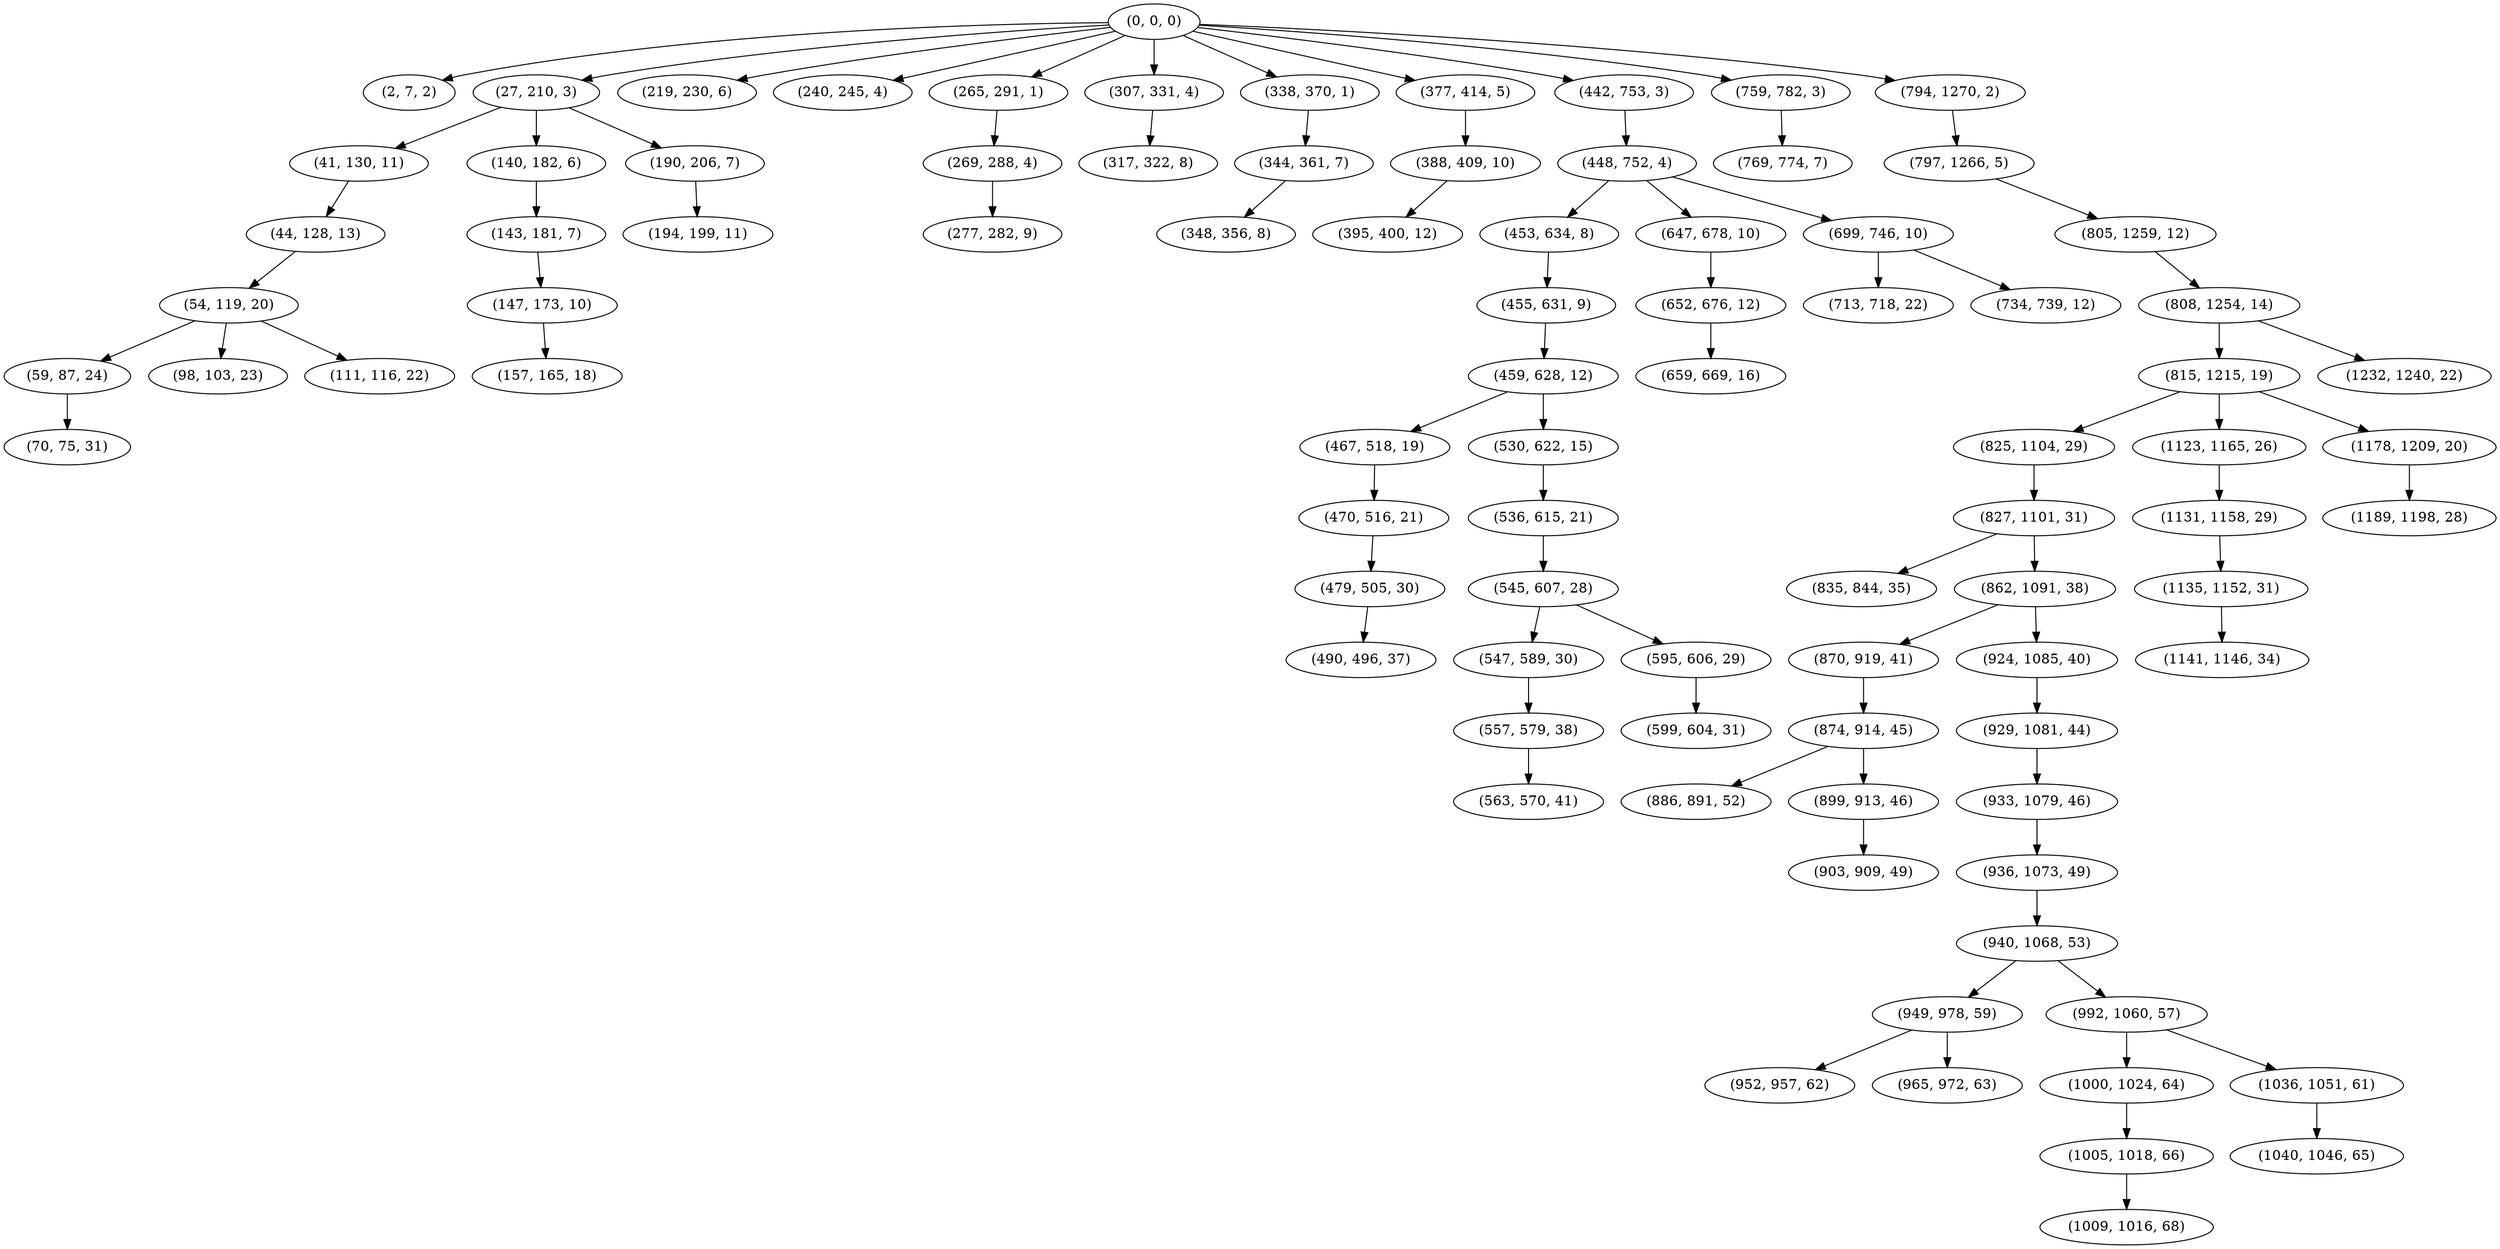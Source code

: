 digraph tree {
    "(0, 0, 0)";
    "(2, 7, 2)";
    "(27, 210, 3)";
    "(41, 130, 11)";
    "(44, 128, 13)";
    "(54, 119, 20)";
    "(59, 87, 24)";
    "(70, 75, 31)";
    "(98, 103, 23)";
    "(111, 116, 22)";
    "(140, 182, 6)";
    "(143, 181, 7)";
    "(147, 173, 10)";
    "(157, 165, 18)";
    "(190, 206, 7)";
    "(194, 199, 11)";
    "(219, 230, 6)";
    "(240, 245, 4)";
    "(265, 291, 1)";
    "(269, 288, 4)";
    "(277, 282, 9)";
    "(307, 331, 4)";
    "(317, 322, 8)";
    "(338, 370, 1)";
    "(344, 361, 7)";
    "(348, 356, 8)";
    "(377, 414, 5)";
    "(388, 409, 10)";
    "(395, 400, 12)";
    "(442, 753, 3)";
    "(448, 752, 4)";
    "(453, 634, 8)";
    "(455, 631, 9)";
    "(459, 628, 12)";
    "(467, 518, 19)";
    "(470, 516, 21)";
    "(479, 505, 30)";
    "(490, 496, 37)";
    "(530, 622, 15)";
    "(536, 615, 21)";
    "(545, 607, 28)";
    "(547, 589, 30)";
    "(557, 579, 38)";
    "(563, 570, 41)";
    "(595, 606, 29)";
    "(599, 604, 31)";
    "(647, 678, 10)";
    "(652, 676, 12)";
    "(659, 669, 16)";
    "(699, 746, 10)";
    "(713, 718, 22)";
    "(734, 739, 12)";
    "(759, 782, 3)";
    "(769, 774, 7)";
    "(794, 1270, 2)";
    "(797, 1266, 5)";
    "(805, 1259, 12)";
    "(808, 1254, 14)";
    "(815, 1215, 19)";
    "(825, 1104, 29)";
    "(827, 1101, 31)";
    "(835, 844, 35)";
    "(862, 1091, 38)";
    "(870, 919, 41)";
    "(874, 914, 45)";
    "(886, 891, 52)";
    "(899, 913, 46)";
    "(903, 909, 49)";
    "(924, 1085, 40)";
    "(929, 1081, 44)";
    "(933, 1079, 46)";
    "(936, 1073, 49)";
    "(940, 1068, 53)";
    "(949, 978, 59)";
    "(952, 957, 62)";
    "(965, 972, 63)";
    "(992, 1060, 57)";
    "(1000, 1024, 64)";
    "(1005, 1018, 66)";
    "(1009, 1016, 68)";
    "(1036, 1051, 61)";
    "(1040, 1046, 65)";
    "(1123, 1165, 26)";
    "(1131, 1158, 29)";
    "(1135, 1152, 31)";
    "(1141, 1146, 34)";
    "(1178, 1209, 20)";
    "(1189, 1198, 28)";
    "(1232, 1240, 22)";
    "(0, 0, 0)" -> "(2, 7, 2)";
    "(0, 0, 0)" -> "(27, 210, 3)";
    "(0, 0, 0)" -> "(219, 230, 6)";
    "(0, 0, 0)" -> "(240, 245, 4)";
    "(0, 0, 0)" -> "(265, 291, 1)";
    "(0, 0, 0)" -> "(307, 331, 4)";
    "(0, 0, 0)" -> "(338, 370, 1)";
    "(0, 0, 0)" -> "(377, 414, 5)";
    "(0, 0, 0)" -> "(442, 753, 3)";
    "(0, 0, 0)" -> "(759, 782, 3)";
    "(0, 0, 0)" -> "(794, 1270, 2)";
    "(27, 210, 3)" -> "(41, 130, 11)";
    "(27, 210, 3)" -> "(140, 182, 6)";
    "(27, 210, 3)" -> "(190, 206, 7)";
    "(41, 130, 11)" -> "(44, 128, 13)";
    "(44, 128, 13)" -> "(54, 119, 20)";
    "(54, 119, 20)" -> "(59, 87, 24)";
    "(54, 119, 20)" -> "(98, 103, 23)";
    "(54, 119, 20)" -> "(111, 116, 22)";
    "(59, 87, 24)" -> "(70, 75, 31)";
    "(140, 182, 6)" -> "(143, 181, 7)";
    "(143, 181, 7)" -> "(147, 173, 10)";
    "(147, 173, 10)" -> "(157, 165, 18)";
    "(190, 206, 7)" -> "(194, 199, 11)";
    "(265, 291, 1)" -> "(269, 288, 4)";
    "(269, 288, 4)" -> "(277, 282, 9)";
    "(307, 331, 4)" -> "(317, 322, 8)";
    "(338, 370, 1)" -> "(344, 361, 7)";
    "(344, 361, 7)" -> "(348, 356, 8)";
    "(377, 414, 5)" -> "(388, 409, 10)";
    "(388, 409, 10)" -> "(395, 400, 12)";
    "(442, 753, 3)" -> "(448, 752, 4)";
    "(448, 752, 4)" -> "(453, 634, 8)";
    "(448, 752, 4)" -> "(647, 678, 10)";
    "(448, 752, 4)" -> "(699, 746, 10)";
    "(453, 634, 8)" -> "(455, 631, 9)";
    "(455, 631, 9)" -> "(459, 628, 12)";
    "(459, 628, 12)" -> "(467, 518, 19)";
    "(459, 628, 12)" -> "(530, 622, 15)";
    "(467, 518, 19)" -> "(470, 516, 21)";
    "(470, 516, 21)" -> "(479, 505, 30)";
    "(479, 505, 30)" -> "(490, 496, 37)";
    "(530, 622, 15)" -> "(536, 615, 21)";
    "(536, 615, 21)" -> "(545, 607, 28)";
    "(545, 607, 28)" -> "(547, 589, 30)";
    "(545, 607, 28)" -> "(595, 606, 29)";
    "(547, 589, 30)" -> "(557, 579, 38)";
    "(557, 579, 38)" -> "(563, 570, 41)";
    "(595, 606, 29)" -> "(599, 604, 31)";
    "(647, 678, 10)" -> "(652, 676, 12)";
    "(652, 676, 12)" -> "(659, 669, 16)";
    "(699, 746, 10)" -> "(713, 718, 22)";
    "(699, 746, 10)" -> "(734, 739, 12)";
    "(759, 782, 3)" -> "(769, 774, 7)";
    "(794, 1270, 2)" -> "(797, 1266, 5)";
    "(797, 1266, 5)" -> "(805, 1259, 12)";
    "(805, 1259, 12)" -> "(808, 1254, 14)";
    "(808, 1254, 14)" -> "(815, 1215, 19)";
    "(808, 1254, 14)" -> "(1232, 1240, 22)";
    "(815, 1215, 19)" -> "(825, 1104, 29)";
    "(815, 1215, 19)" -> "(1123, 1165, 26)";
    "(815, 1215, 19)" -> "(1178, 1209, 20)";
    "(825, 1104, 29)" -> "(827, 1101, 31)";
    "(827, 1101, 31)" -> "(835, 844, 35)";
    "(827, 1101, 31)" -> "(862, 1091, 38)";
    "(862, 1091, 38)" -> "(870, 919, 41)";
    "(862, 1091, 38)" -> "(924, 1085, 40)";
    "(870, 919, 41)" -> "(874, 914, 45)";
    "(874, 914, 45)" -> "(886, 891, 52)";
    "(874, 914, 45)" -> "(899, 913, 46)";
    "(899, 913, 46)" -> "(903, 909, 49)";
    "(924, 1085, 40)" -> "(929, 1081, 44)";
    "(929, 1081, 44)" -> "(933, 1079, 46)";
    "(933, 1079, 46)" -> "(936, 1073, 49)";
    "(936, 1073, 49)" -> "(940, 1068, 53)";
    "(940, 1068, 53)" -> "(949, 978, 59)";
    "(940, 1068, 53)" -> "(992, 1060, 57)";
    "(949, 978, 59)" -> "(952, 957, 62)";
    "(949, 978, 59)" -> "(965, 972, 63)";
    "(992, 1060, 57)" -> "(1000, 1024, 64)";
    "(992, 1060, 57)" -> "(1036, 1051, 61)";
    "(1000, 1024, 64)" -> "(1005, 1018, 66)";
    "(1005, 1018, 66)" -> "(1009, 1016, 68)";
    "(1036, 1051, 61)" -> "(1040, 1046, 65)";
    "(1123, 1165, 26)" -> "(1131, 1158, 29)";
    "(1131, 1158, 29)" -> "(1135, 1152, 31)";
    "(1135, 1152, 31)" -> "(1141, 1146, 34)";
    "(1178, 1209, 20)" -> "(1189, 1198, 28)";
}
